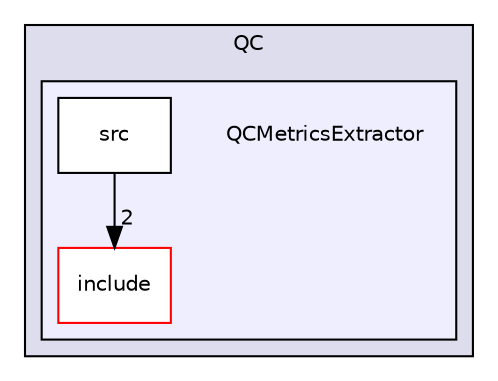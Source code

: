 digraph "/home/travis/build/AliceO2Group/AliceO2/Utilities/QC/QCMetricsExtractor" {
  bgcolor=transparent;
  compound=true
  node [ fontsize="10", fontname="Helvetica"];
  edge [ labelfontsize="10", labelfontname="Helvetica"];
  subgraph clusterdir_47a906a1cbf8a6449f7ddaf217b22a51 {
    graph [ bgcolor="#ddddee", pencolor="black", label="QC" fontname="Helvetica", fontsize="10", URL="dir_47a906a1cbf8a6449f7ddaf217b22a51.html"]
  subgraph clusterdir_6870ba479da496c7ce4954f260c04020 {
    graph [ bgcolor="#eeeeff", pencolor="black", label="" URL="dir_6870ba479da496c7ce4954f260c04020.html"];
    dir_6870ba479da496c7ce4954f260c04020 [shape=plaintext label="QCMetricsExtractor"];
    dir_8e925d68eb3ad8ccb76de1eb72c678ac [shape=box label="include" color="red" fillcolor="white" style="filled" URL="dir_8e925d68eb3ad8ccb76de1eb72c678ac.html"];
    dir_05c57e4a9b873145d015de411cb6c97c [shape=box label="src" color="black" fillcolor="white" style="filled" URL="dir_05c57e4a9b873145d015de411cb6c97c.html"];
  }
  }
  dir_05c57e4a9b873145d015de411cb6c97c->dir_8e925d68eb3ad8ccb76de1eb72c678ac [headlabel="2", labeldistance=1.5 headhref="dir_000481_000479.html"];
}
